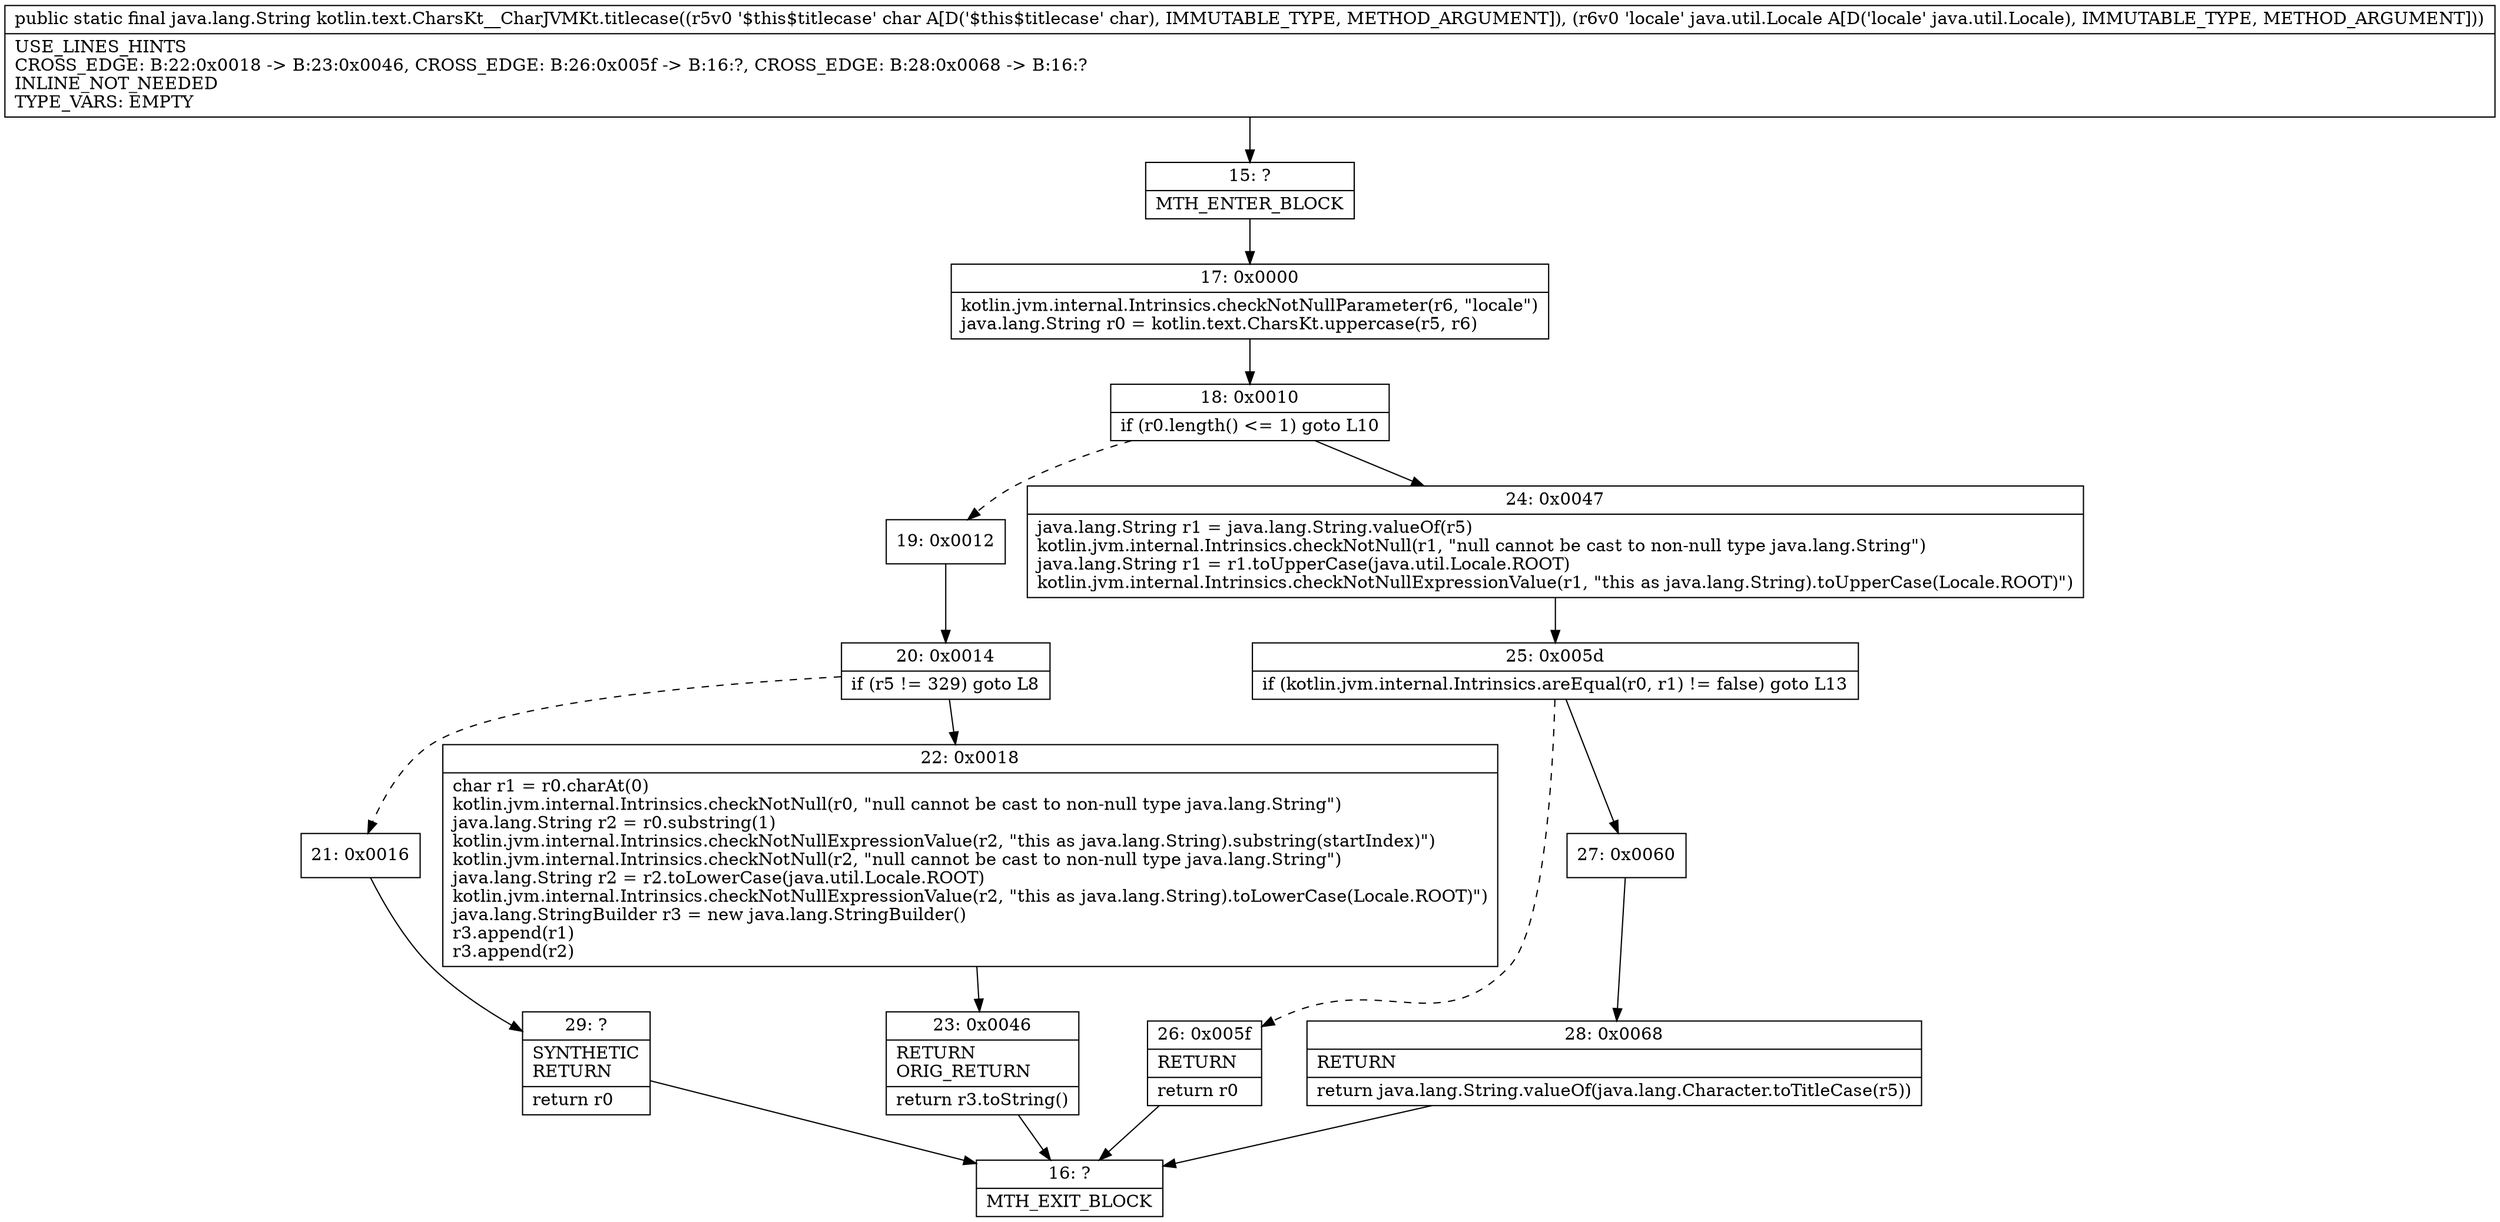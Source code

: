 digraph "CFG forkotlin.text.CharsKt__CharJVMKt.titlecase(CLjava\/util\/Locale;)Ljava\/lang\/String;" {
Node_15 [shape=record,label="{15\:\ ?|MTH_ENTER_BLOCK\l}"];
Node_17 [shape=record,label="{17\:\ 0x0000|kotlin.jvm.internal.Intrinsics.checkNotNullParameter(r6, \"locale\")\ljava.lang.String r0 = kotlin.text.CharsKt.uppercase(r5, r6)\l}"];
Node_18 [shape=record,label="{18\:\ 0x0010|if (r0.length() \<= 1) goto L10\l}"];
Node_19 [shape=record,label="{19\:\ 0x0012}"];
Node_20 [shape=record,label="{20\:\ 0x0014|if (r5 != 329) goto L8\l}"];
Node_21 [shape=record,label="{21\:\ 0x0016}"];
Node_29 [shape=record,label="{29\:\ ?|SYNTHETIC\lRETURN\l|return r0\l}"];
Node_16 [shape=record,label="{16\:\ ?|MTH_EXIT_BLOCK\l}"];
Node_22 [shape=record,label="{22\:\ 0x0018|char r1 = r0.charAt(0)\lkotlin.jvm.internal.Intrinsics.checkNotNull(r0, \"null cannot be cast to non\-null type java.lang.String\")\ljava.lang.String r2 = r0.substring(1)\lkotlin.jvm.internal.Intrinsics.checkNotNullExpressionValue(r2, \"this as java.lang.String).substring(startIndex)\")\lkotlin.jvm.internal.Intrinsics.checkNotNull(r2, \"null cannot be cast to non\-null type java.lang.String\")\ljava.lang.String r2 = r2.toLowerCase(java.util.Locale.ROOT)\lkotlin.jvm.internal.Intrinsics.checkNotNullExpressionValue(r2, \"this as java.lang.String).toLowerCase(Locale.ROOT)\")\ljava.lang.StringBuilder r3 = new java.lang.StringBuilder()\lr3.append(r1)\lr3.append(r2)\l}"];
Node_23 [shape=record,label="{23\:\ 0x0046|RETURN\lORIG_RETURN\l|return r3.toString()\l}"];
Node_24 [shape=record,label="{24\:\ 0x0047|java.lang.String r1 = java.lang.String.valueOf(r5)\lkotlin.jvm.internal.Intrinsics.checkNotNull(r1, \"null cannot be cast to non\-null type java.lang.String\")\ljava.lang.String r1 = r1.toUpperCase(java.util.Locale.ROOT)\lkotlin.jvm.internal.Intrinsics.checkNotNullExpressionValue(r1, \"this as java.lang.String).toUpperCase(Locale.ROOT)\")\l}"];
Node_25 [shape=record,label="{25\:\ 0x005d|if (kotlin.jvm.internal.Intrinsics.areEqual(r0, r1) != false) goto L13\l}"];
Node_26 [shape=record,label="{26\:\ 0x005f|RETURN\l|return r0\l}"];
Node_27 [shape=record,label="{27\:\ 0x0060}"];
Node_28 [shape=record,label="{28\:\ 0x0068|RETURN\l|return java.lang.String.valueOf(java.lang.Character.toTitleCase(r5))\l}"];
MethodNode[shape=record,label="{public static final java.lang.String kotlin.text.CharsKt__CharJVMKt.titlecase((r5v0 '$this$titlecase' char A[D('$this$titlecase' char), IMMUTABLE_TYPE, METHOD_ARGUMENT]), (r6v0 'locale' java.util.Locale A[D('locale' java.util.Locale), IMMUTABLE_TYPE, METHOD_ARGUMENT]))  | USE_LINES_HINTS\lCROSS_EDGE: B:22:0x0018 \-\> B:23:0x0046, CROSS_EDGE: B:26:0x005f \-\> B:16:?, CROSS_EDGE: B:28:0x0068 \-\> B:16:?\lINLINE_NOT_NEEDED\lTYPE_VARS: EMPTY\l}"];
MethodNode -> Node_15;Node_15 -> Node_17;
Node_17 -> Node_18;
Node_18 -> Node_19[style=dashed];
Node_18 -> Node_24;
Node_19 -> Node_20;
Node_20 -> Node_21[style=dashed];
Node_20 -> Node_22;
Node_21 -> Node_29;
Node_29 -> Node_16;
Node_22 -> Node_23;
Node_23 -> Node_16;
Node_24 -> Node_25;
Node_25 -> Node_26[style=dashed];
Node_25 -> Node_27;
Node_26 -> Node_16;
Node_27 -> Node_28;
Node_28 -> Node_16;
}

